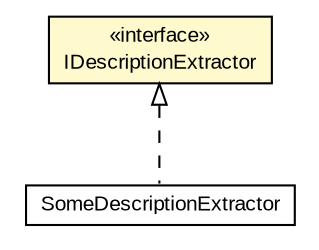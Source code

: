 #!/usr/local/bin/dot
#
# Class diagram 
# Generated by UMLGraph version R5_6-24-gf6e263 (http://www.umlgraph.org/)
#

digraph G {
	edge [fontname="arial",fontsize=10,labelfontname="arial",labelfontsize=10];
	node [fontname="arial",fontsize=10,shape=plaintext];
	nodesep=0.25;
	ranksep=0.5;
	// edu.arizona.biosemantics.semanticmarkup.markupelement.description.ling.extract.IDescriptionExtractor
	c73004 [label=<<table title="edu.arizona.biosemantics.semanticmarkup.markupelement.description.ling.extract.IDescriptionExtractor" border="0" cellborder="1" cellspacing="0" cellpadding="2" port="p" bgcolor="lemonChiffon" href="./IDescriptionExtractor.html">
		<tr><td><table border="0" cellspacing="0" cellpadding="1">
<tr><td align="center" balign="center"> &#171;interface&#187; </td></tr>
<tr><td align="center" balign="center"> IDescriptionExtractor </td></tr>
		</table></td></tr>
		</table>>, URL="./IDescriptionExtractor.html", fontname="arial", fontcolor="black", fontsize=10.0];
	// edu.arizona.biosemantics.semanticmarkup.markupelement.description.ling.extract.lib.SomeDescriptionExtractor
	c73014 [label=<<table title="edu.arizona.biosemantics.semanticmarkup.markupelement.description.ling.extract.lib.SomeDescriptionExtractor" border="0" cellborder="1" cellspacing="0" cellpadding="2" port="p" href="./lib/SomeDescriptionExtractor.html">
		<tr><td><table border="0" cellspacing="0" cellpadding="1">
<tr><td align="center" balign="center"> SomeDescriptionExtractor </td></tr>
		</table></td></tr>
		</table>>, URL="./lib/SomeDescriptionExtractor.html", fontname="arial", fontcolor="black", fontsize=10.0];
	//edu.arizona.biosemantics.semanticmarkup.markupelement.description.ling.extract.lib.SomeDescriptionExtractor implements edu.arizona.biosemantics.semanticmarkup.markupelement.description.ling.extract.IDescriptionExtractor
	c73004:p -> c73014:p [dir=back,arrowtail=empty,style=dashed];
}

